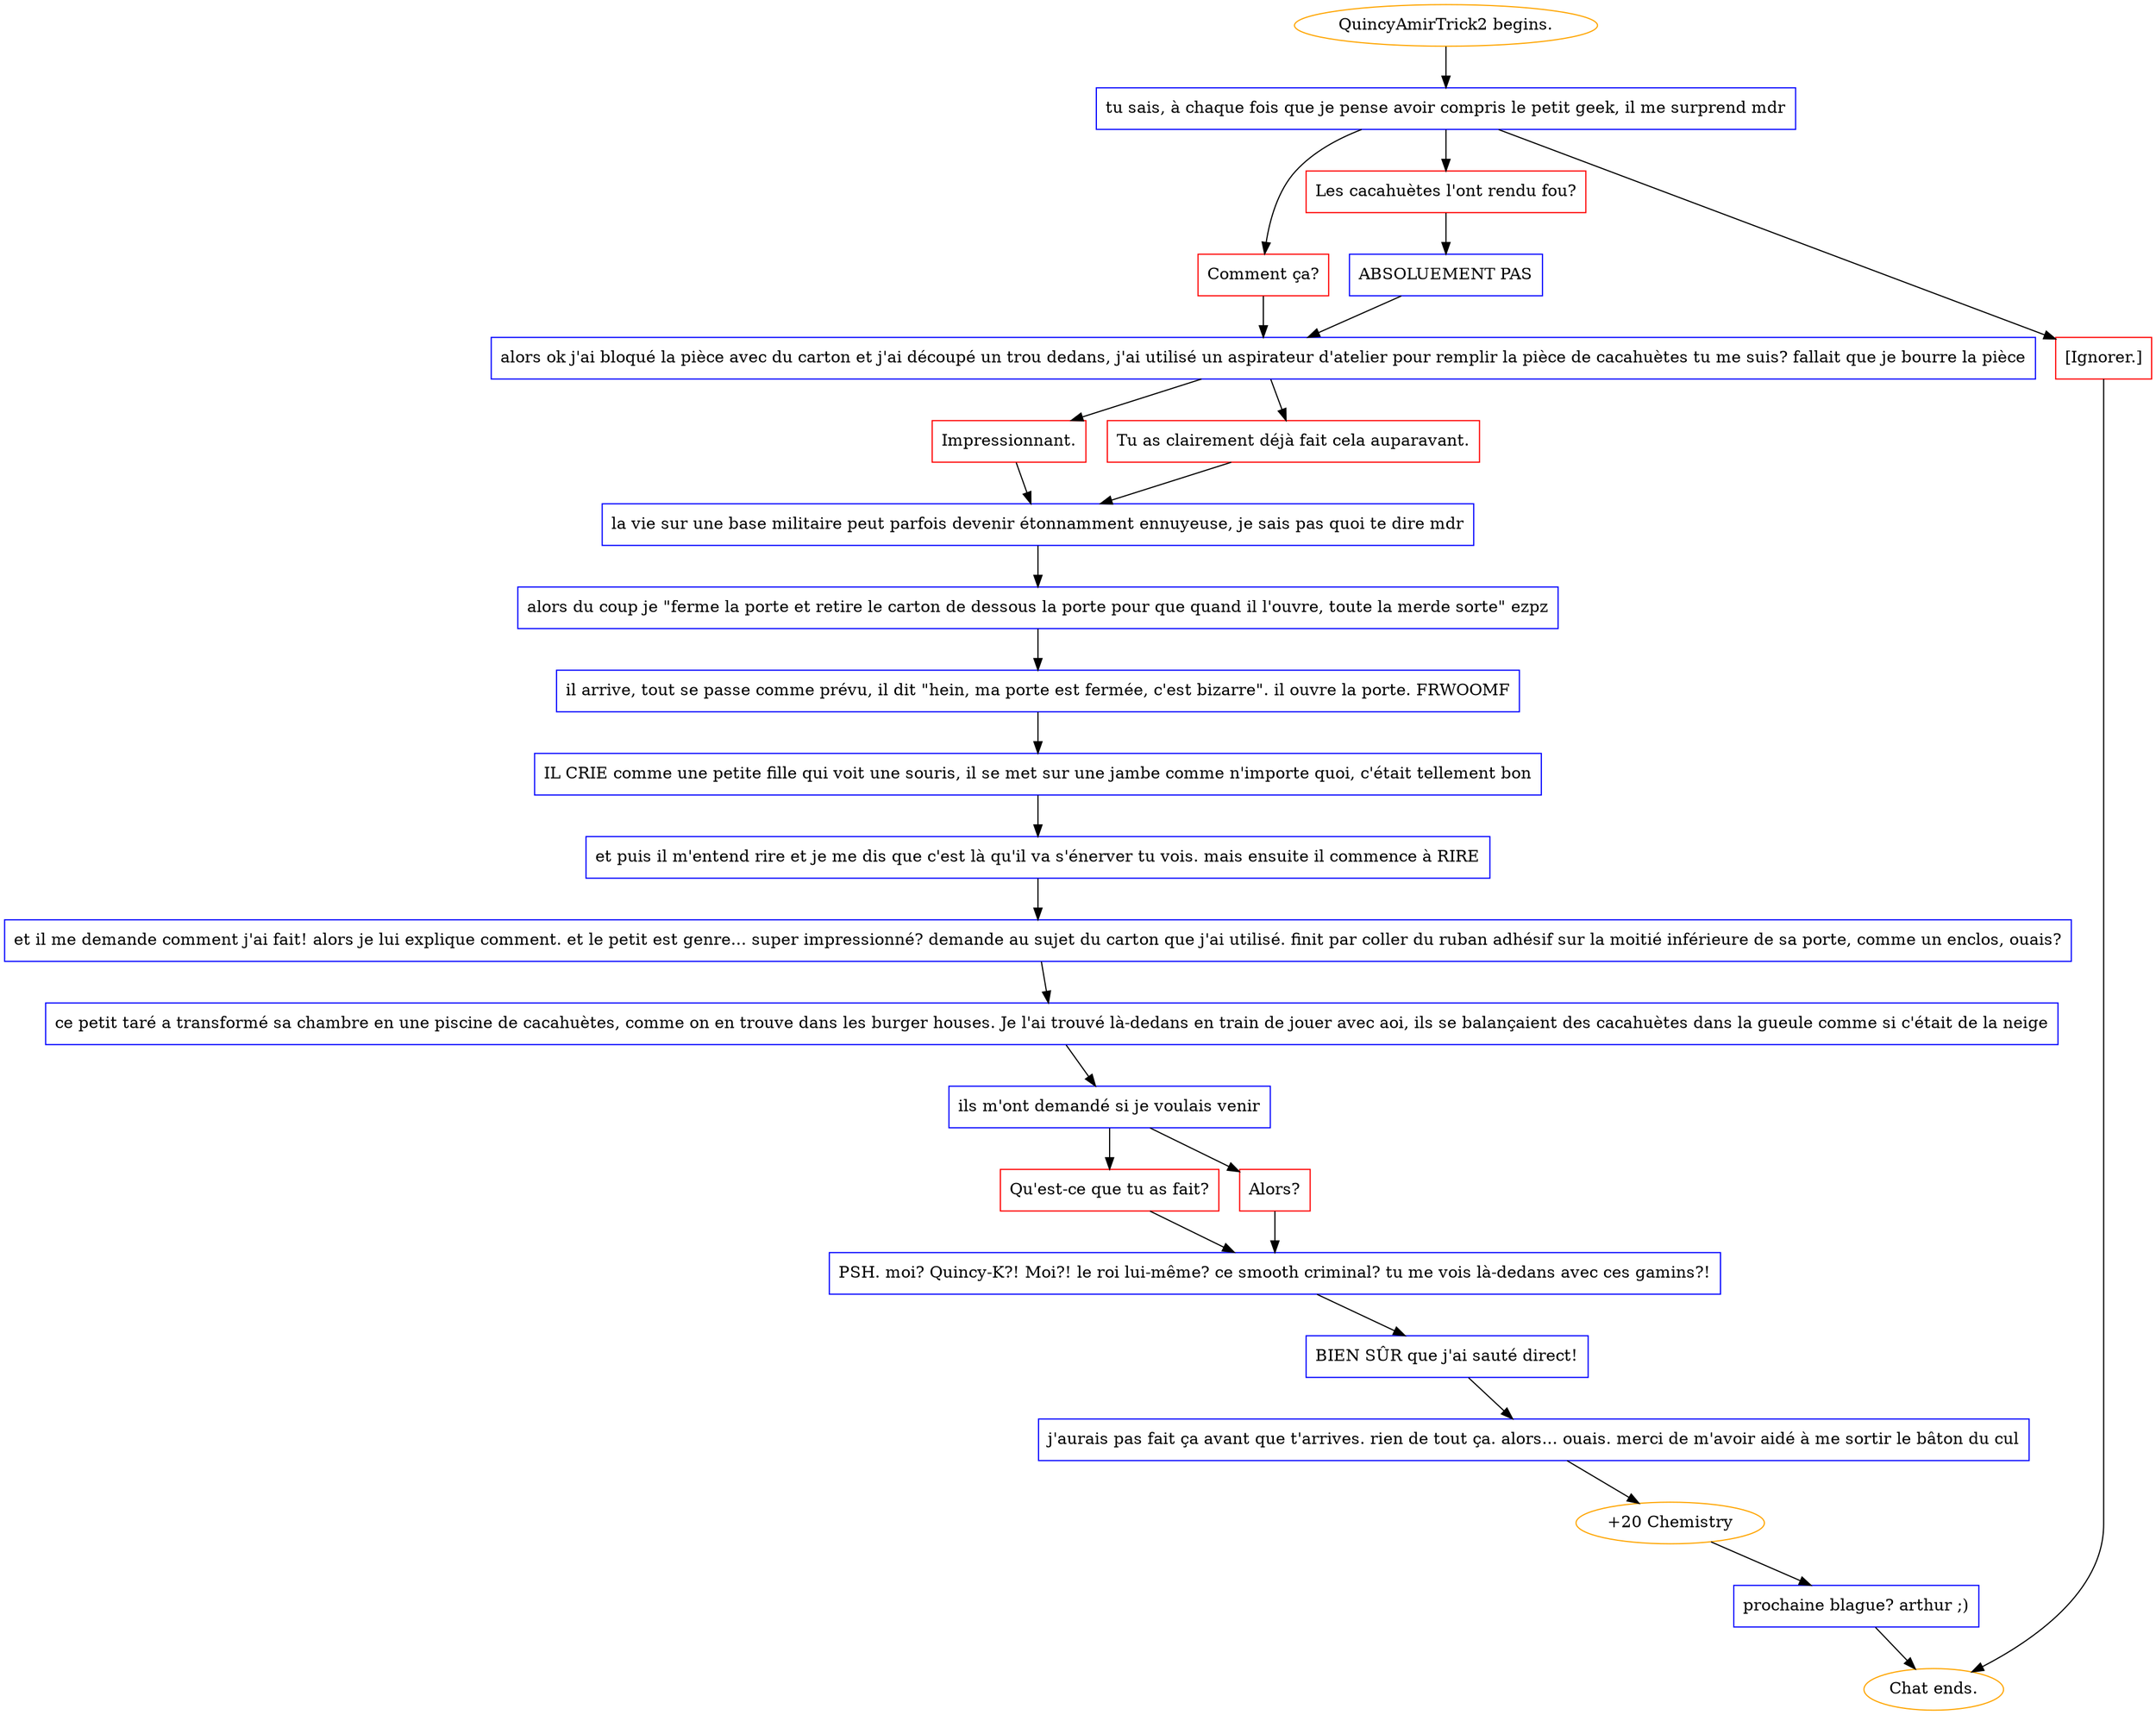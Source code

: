digraph {
	"QuincyAmirTrick2 begins." [color=orange];
		"QuincyAmirTrick2 begins." -> j3550649769;
	j3550649769 [label="tu sais, à chaque fois que je pense avoir compris le petit geek, il me surprend mdr",shape=box,color=blue];
		j3550649769 -> j3919665247;
		j3550649769 -> j2061760409;
		j3550649769 -> j4177999804;
	j3919665247 [label="Comment ça?",shape=box,color=red];
		j3919665247 -> j1911409359;
	j2061760409 [label="Les cacahuètes l'ont rendu fou?",shape=box,color=red];
		j2061760409 -> j528702088;
	j4177999804 [label="[Ignorer.]",shape=box,color=red];
		j4177999804 -> "Chat ends.";
	j1911409359 [label="alors ok j'ai bloqué la pièce avec du carton et j'ai découpé un trou dedans, j'ai utilisé un aspirateur d'atelier pour remplir la pièce de cacahuètes tu me suis? fallait que je bourre la pièce",shape=box,color=blue];
		j1911409359 -> j1226871597;
		j1911409359 -> j2116465779;
	j528702088 [label="ABSOLUEMENT PAS",shape=box,color=blue];
		j528702088 -> j1911409359;
	"Chat ends." [color=orange];
	j1226871597 [label="Impressionnant.",shape=box,color=red];
		j1226871597 -> j2924444693;
	j2116465779 [label="Tu as clairement déjà fait cela auparavant.",shape=box,color=red];
		j2116465779 -> j2924444693;
	j2924444693 [label="la vie sur une base militaire peut parfois devenir étonnamment ennuyeuse, je sais pas quoi te dire mdr",shape=box,color=blue];
		j2924444693 -> j4046777838;
	j4046777838 [label="alors du coup je \"ferme la porte et retire le carton de dessous la porte pour que quand il l'ouvre, toute la merde sorte\" ezpz",shape=box,color=blue];
		j4046777838 -> j1170090355;
	j1170090355 [label="il arrive, tout se passe comme prévu, il dit \"hein, ma porte est fermée, c'est bizarre\". il ouvre la porte. FRWOOMF",shape=box,color=blue];
		j1170090355 -> j1874194509;
	j1874194509 [label="IL CRIE comme une petite fille qui voit une souris, il se met sur une jambe comme n'importe quoi, c'était tellement bon",shape=box,color=blue];
		j1874194509 -> j2402533809;
	j2402533809 [label="et puis il m'entend rire et je me dis que c'est là qu'il va s'énerver tu vois. mais ensuite il commence à RIRE",shape=box,color=blue];
		j2402533809 -> j407610402;
	j407610402 [label="et il me demande comment j'ai fait! alors je lui explique comment. et le petit est genre... super impressionné? demande au sujet du carton que j'ai utilisé. finit par coller du ruban adhésif sur la moitié inférieure de sa porte, comme un enclos, ouais?",shape=box,color=blue];
		j407610402 -> j2689002451;
	j2689002451 [label="ce petit taré a transformé sa chambre en une piscine de cacahuètes, comme on en trouve dans les burger houses. Je l'ai trouvé là-dedans en train de jouer avec aoi, ils se balançaient des cacahuètes dans la gueule comme si c'était de la neige",shape=box,color=blue];
		j2689002451 -> j1332093630;
	j1332093630 [label="ils m'ont demandé si je voulais venir",shape=box,color=blue];
		j1332093630 -> j572084511;
		j1332093630 -> j2916498839;
	j572084511 [label="Qu'est-ce que tu as fait?",shape=box,color=red];
		j572084511 -> j1326947690;
	j2916498839 [label="Alors?",shape=box,color=red];
		j2916498839 -> j1326947690;
	j1326947690 [label="PSH. moi? Quincy-K?! Moi?! le roi lui-même? ce smooth criminal? tu me vois là-dedans avec ces gamins?!",shape=box,color=blue];
		j1326947690 -> j1698796678;
	j1698796678 [label="BIEN SÛR que j'ai sauté direct!",shape=box,color=blue];
		j1698796678 -> j2946520967;
	j2946520967 [label="j'aurais pas fait ça avant que t'arrives. rien de tout ça. alors... ouais. merci de m'avoir aidé à me sortir le bâton du cul",shape=box,color=blue];
		j2946520967 -> j1319945984;
	j1319945984 [label="+20 Chemistry",color=orange];
		j1319945984 -> j154413550;
	j154413550 [label="prochaine blague? arthur ;)",shape=box,color=blue];
		j154413550 -> "Chat ends.";
}